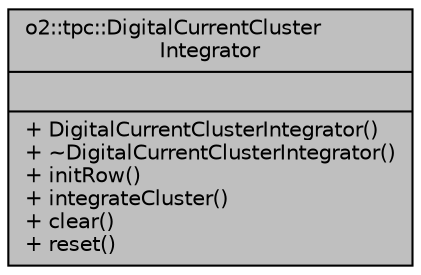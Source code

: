 digraph "o2::tpc::DigitalCurrentClusterIntegrator"
{
 // INTERACTIVE_SVG=YES
  bgcolor="transparent";
  edge [fontname="Helvetica",fontsize="10",labelfontname="Helvetica",labelfontsize="10"];
  node [fontname="Helvetica",fontsize="10",shape=record];
  Node1 [label="{o2::tpc::DigitalCurrentCluster\lIntegrator\n||+ DigitalCurrentClusterIntegrator()\l+ ~DigitalCurrentClusterIntegrator()\l+ initRow()\l+ integrateCluster()\l+ clear()\l+ reset()\l}",height=0.2,width=0.4,color="black", fillcolor="grey75", style="filled", fontcolor="black"];
}
